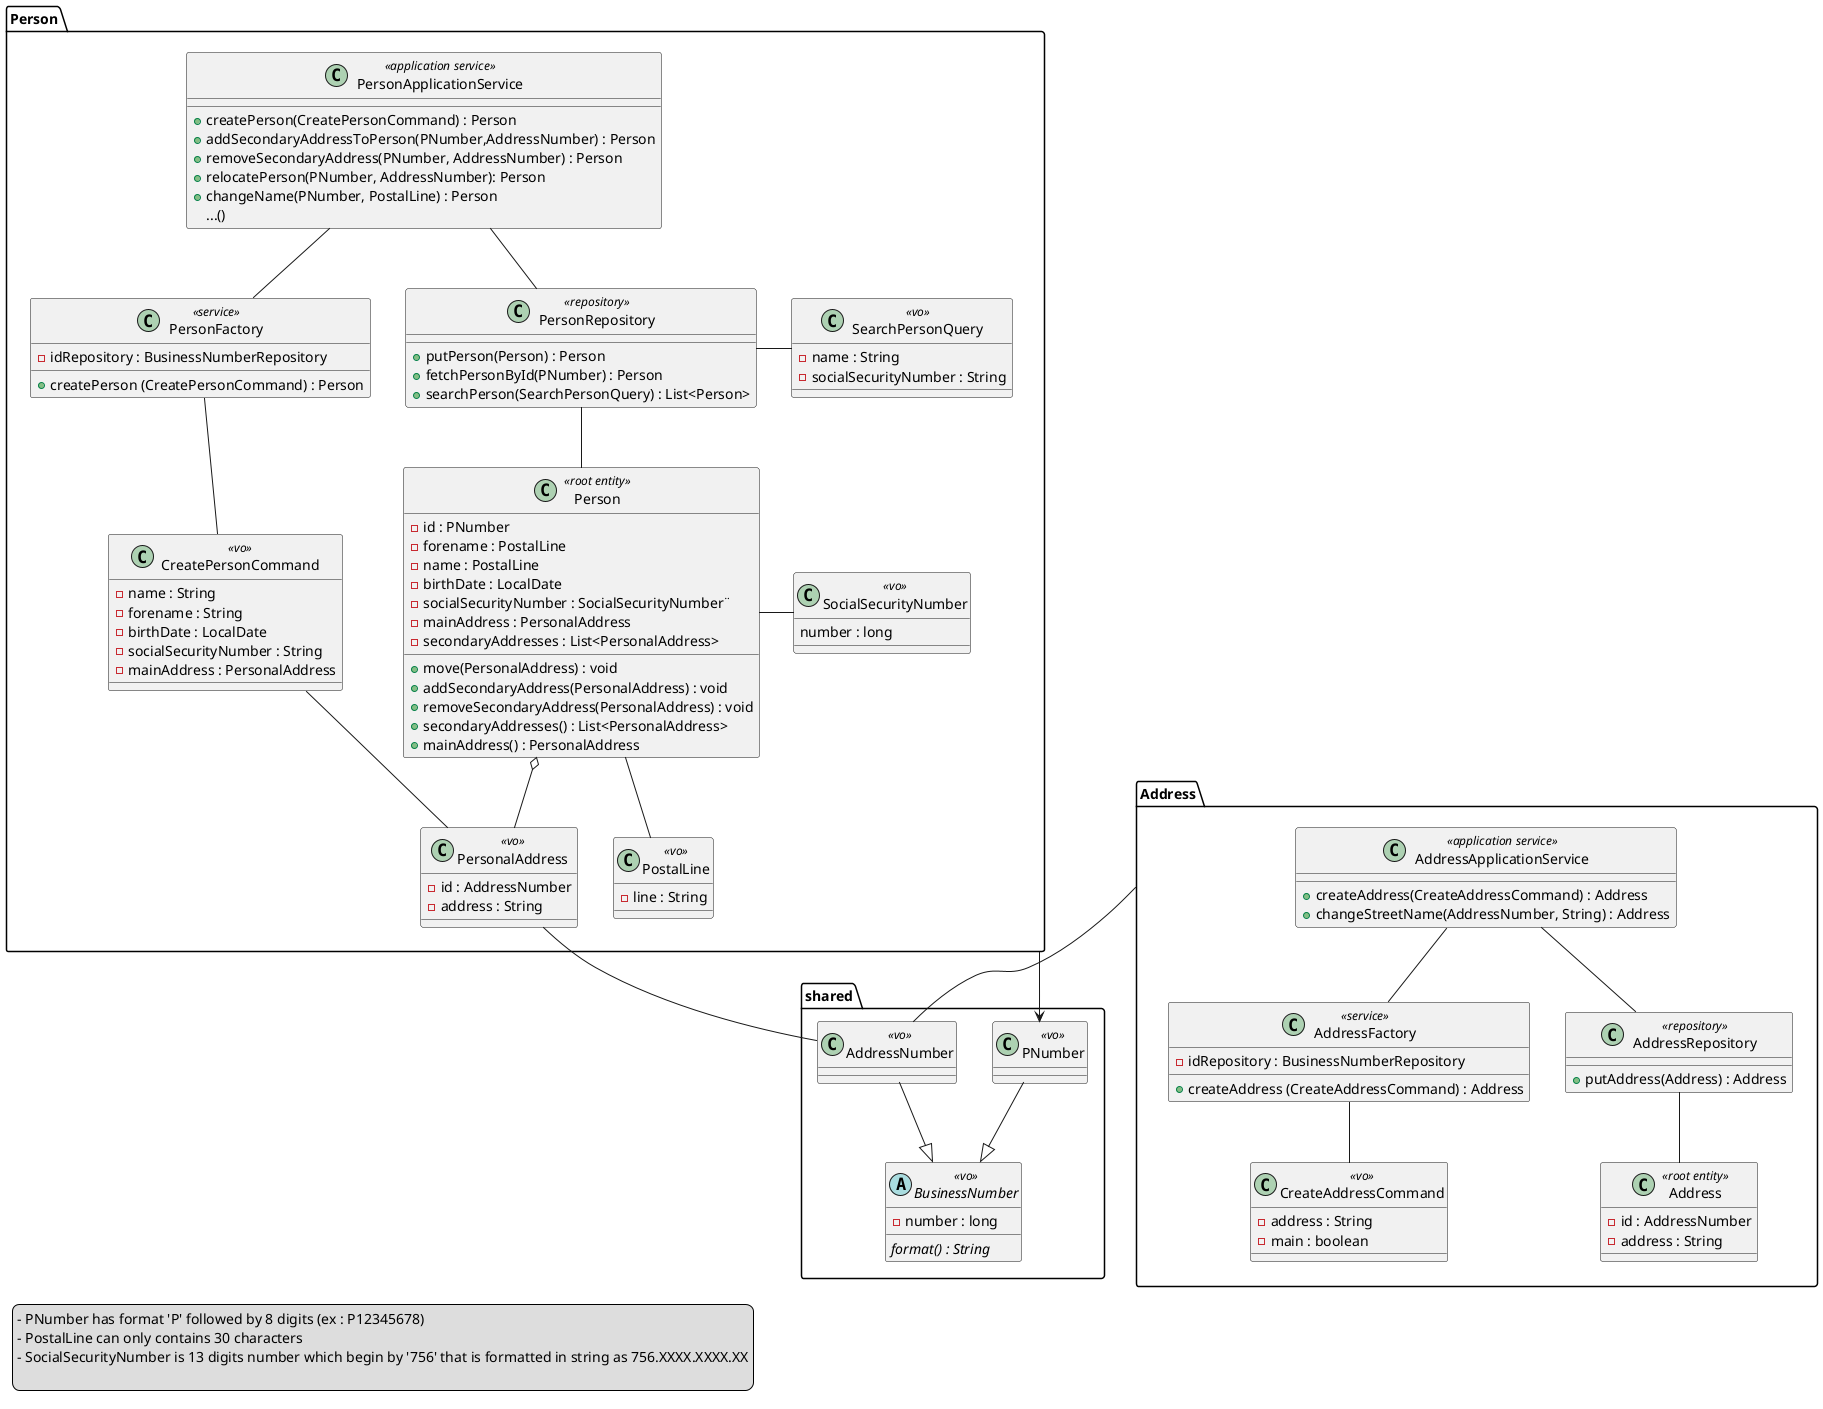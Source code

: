 @startuml
package Person {
    class PersonApplicationService <<application service>> {
        + createPerson(CreatePersonCommand) : Person
        + addSecondaryAddressToPerson(PNumber,AddressNumber) : Person
        + removeSecondaryAddress(PNumber, AddressNumber) : Person
        + relocatePerson(PNumber, AddressNumber): Person
        + changeName(PNumber, PostalLine) : Person
        ...()
    }
    class PersonFactory <<service>> {
        - idRepository : BusinessNumberRepository
        + createPerson (CreatePersonCommand) : Person
    }
    class PersonRepository <<repository>> {
        + putPerson(Person) : Person
        + fetchPersonById(PNumber) : Person
        + searchPerson(SearchPersonQuery) : List<Person>
    }
    class CreatePersonCommand <<vo>> {
        - name : String
        - forename : String
        - birthDate : LocalDate
        - socialSecurityNumber : String
        - mainAddress : PersonalAddress
    }
    class SearchPersonQuery <<vo>> {
        - name : String
        - socialSecurityNumber : String
    }
    class Person <<root entity>> {
        - id : PNumber
        - forename : PostalLine
        - name : PostalLine
        - birthDate : LocalDate
        - socialSecurityNumber : SocialSecurityNumber¨
        - mainAddress : PersonalAddress
        - secondaryAddresses : List<PersonalAddress>
        + move(PersonalAddress) : void
        + addSecondaryAddress(PersonalAddress) : void
        + removeSecondaryAddress(PersonalAddress) : void
        + secondaryAddresses() : List<PersonalAddress>
        + mainAddress() : PersonalAddress
    }
    class PersonalAddress <<vo>> {
        - id : AddressNumber
        - address : String
    }
    class PostalLine <<vo>> {
        - line : String
    }
    class SocialSecurityNumber <<vo>> {
        number : long
    }
    PersonApplicationService -- PersonFactory
    PersonApplicationService -- PersonRepository

    PersonFactory -- CreatePersonCommand

    PersonRepository -- Person
    PersonRepository -right- SearchPersonQuery

    Person -- PostalLine
    Person o-- PersonalAddress
    Person -right- SocialSecurityNumber

    CreatePersonCommand -- PersonalAddress

}

package Address {
    class AddressApplicationService <<application service>> {
        + createAddress(CreateAddressCommand) : Address
        + changeStreetName(AddressNumber, String) : Address
    }
    class AddressFactory <<service>> {
        - idRepository : BusinessNumberRepository
        + createAddress (CreateAddressCommand) : Address
    }
    class AddressRepository <<repository>> {
        + putAddress(Address) : Address
    }
    class CreateAddressCommand <<vo>> {
        - address : String
        - main : boolean
    }
    class Address <<root entity>> {
        - id : AddressNumber
        - address : String
    }

    AddressApplicationService -- AddressRepository
    AddressApplicationService -- AddressFactory

    AddressFactory -- CreateAddressCommand

    AddressRepository -- Address
}

package shared {
    class AddressNumber <<vo>>
    class PNumber <<vo>>

    abstract BusinessNumber <<vo>> {
        - number : long
        {abstract} format() : String
    }

    PNumber --|> BusinessNumber
    
    AddressNumber --|> BusinessNumber
}

Address -- AddressNumber
PersonalAddress -- AddressNumber
Person -> PNumber

legend left
- PNumber has format 'P' followed by 8 digits (ex : P12345678)
- PostalLine can only contains 30 characters
- SocialSecurityNumber is 13 digits number which begin by '756' that is formatted in string as 756.XXXX.XXXX.XX

end legend

@enduml